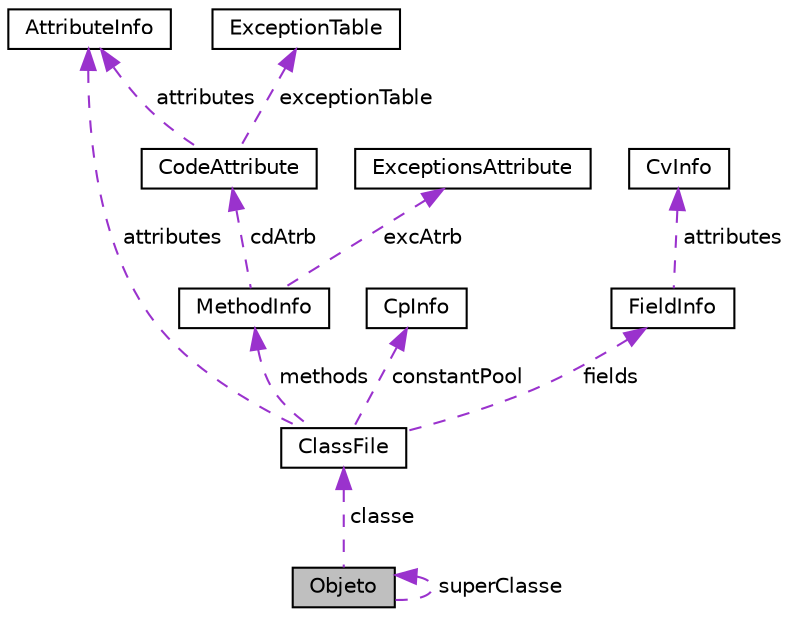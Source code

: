 digraph "Objeto"
{
  edge [fontname="Helvetica",fontsize="10",labelfontname="Helvetica",labelfontsize="10"];
  node [fontname="Helvetica",fontsize="10",shape=record];
  Node1 [label="Objeto",height=0.2,width=0.4,color="black", fillcolor="grey75", style="filled", fontcolor="black"];
  Node2 -> Node1 [dir="back",color="darkorchid3",fontsize="10",style="dashed",label=" classe" ,fontname="Helvetica"];
  Node2 [label="ClassFile",height=0.2,width=0.4,color="black", fillcolor="white", style="filled",URL="$structClassFile.html"];
  Node3 -> Node2 [dir="back",color="darkorchid3",fontsize="10",style="dashed",label=" attributes" ,fontname="Helvetica"];
  Node3 [label="AttributeInfo",height=0.2,width=0.4,color="black", fillcolor="white", style="filled",URL="$structAttributeInfo.html"];
  Node4 -> Node2 [dir="back",color="darkorchid3",fontsize="10",style="dashed",label=" constantPool" ,fontname="Helvetica"];
  Node4 [label="CpInfo",height=0.2,width=0.4,color="black", fillcolor="white", style="filled",URL="$structCpInfo.html"];
  Node5 -> Node2 [dir="back",color="darkorchid3",fontsize="10",style="dashed",label=" fields" ,fontname="Helvetica"];
  Node5 [label="FieldInfo",height=0.2,width=0.4,color="black", fillcolor="white", style="filled",URL="$structFieldInfo.html"];
  Node6 -> Node5 [dir="back",color="darkorchid3",fontsize="10",style="dashed",label=" attributes" ,fontname="Helvetica"];
  Node6 [label="CvInfo",height=0.2,width=0.4,color="black", fillcolor="white", style="filled",URL="$structCvInfo.html"];
  Node7 -> Node2 [dir="back",color="darkorchid3",fontsize="10",style="dashed",label=" methods" ,fontname="Helvetica"];
  Node7 [label="MethodInfo",height=0.2,width=0.4,color="black", fillcolor="white", style="filled",URL="$structMethodInfo.html"];
  Node8 -> Node7 [dir="back",color="darkorchid3",fontsize="10",style="dashed",label=" excAtrb" ,fontname="Helvetica"];
  Node8 [label="ExceptionsAttribute",height=0.2,width=0.4,color="black", fillcolor="white", style="filled",URL="$structExceptionsAttribute.html"];
  Node9 -> Node7 [dir="back",color="darkorchid3",fontsize="10",style="dashed",label=" cdAtrb" ,fontname="Helvetica"];
  Node9 [label="CodeAttribute",height=0.2,width=0.4,color="black", fillcolor="white", style="filled",URL="$structCodeAttribute.html"];
  Node3 -> Node9 [dir="back",color="darkorchid3",fontsize="10",style="dashed",label=" attributes" ,fontname="Helvetica"];
  Node10 -> Node9 [dir="back",color="darkorchid3",fontsize="10",style="dashed",label=" exceptionTable" ,fontname="Helvetica"];
  Node10 [label="ExceptionTable",height=0.2,width=0.4,color="black", fillcolor="white", style="filled",URL="$structExceptionTable.html"];
  Node1 -> Node1 [dir="back",color="darkorchid3",fontsize="10",style="dashed",label=" superClasse" ,fontname="Helvetica"];
}
